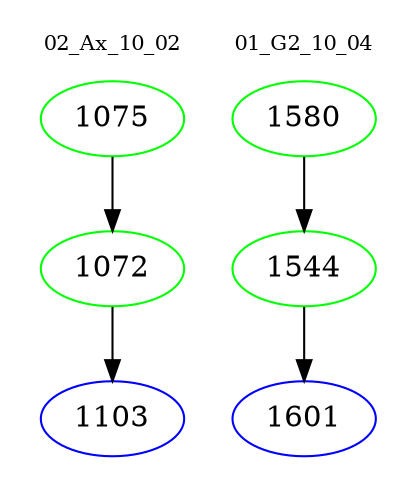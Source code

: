 digraph{
subgraph cluster_0 {
color = white
label = "02_Ax_10_02";
fontsize=10;
T0_1075 [label="1075", color="green"]
T0_1075 -> T0_1072 [color="black"]
T0_1072 [label="1072", color="green"]
T0_1072 -> T0_1103 [color="black"]
T0_1103 [label="1103", color="blue"]
}
subgraph cluster_1 {
color = white
label = "01_G2_10_04";
fontsize=10;
T1_1580 [label="1580", color="green"]
T1_1580 -> T1_1544 [color="black"]
T1_1544 [label="1544", color="green"]
T1_1544 -> T1_1601 [color="black"]
T1_1601 [label="1601", color="blue"]
}
}
